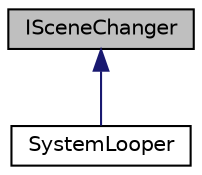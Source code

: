 digraph "ISceneChanger"
{
 // LATEX_PDF_SIZE
  edge [fontname="Helvetica",fontsize="10",labelfontname="Helvetica",labelfontsize="10"];
  node [fontname="Helvetica",fontsize="10",shape=record];
  Node1 [label="ISceneChanger",height=0.2,width=0.4,color="black", fillcolor="grey75", style="filled", fontcolor="black",tooltip=" "];
  Node1 -> Node2 [dir="back",color="midnightblue",fontsize="10",style="solid",fontname="Helvetica"];
  Node2 [label="SystemLooper",height=0.2,width=0.4,color="black", fillcolor="white", style="filled",URL="$class_system_looper.html",tooltip="ループする処理の中心を担うクラス"];
}
